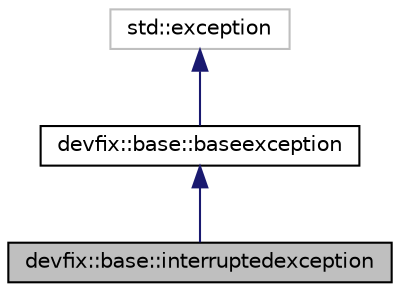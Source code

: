 digraph "devfix::base::interruptedexception"
{
  edge [fontname="Helvetica",fontsize="10",labelfontname="Helvetica",labelfontsize="10"];
  node [fontname="Helvetica",fontsize="10",shape=record];
  Node3 [label="devfix::base::interruptedexception",height=0.2,width=0.4,color="black", fillcolor="grey75", style="filled", fontcolor="black"];
  Node4 -> Node3 [dir="back",color="midnightblue",fontsize="10",style="solid"];
  Node4 [label="devfix::base::baseexception",height=0.2,width=0.4,color="black", fillcolor="white", style="filled",URL="$structdevfix_1_1base_1_1baseexception.html"];
  Node5 -> Node4 [dir="back",color="midnightblue",fontsize="10",style="solid"];
  Node5 [label="std::exception",height=0.2,width=0.4,color="grey75", fillcolor="white", style="filled"];
}
